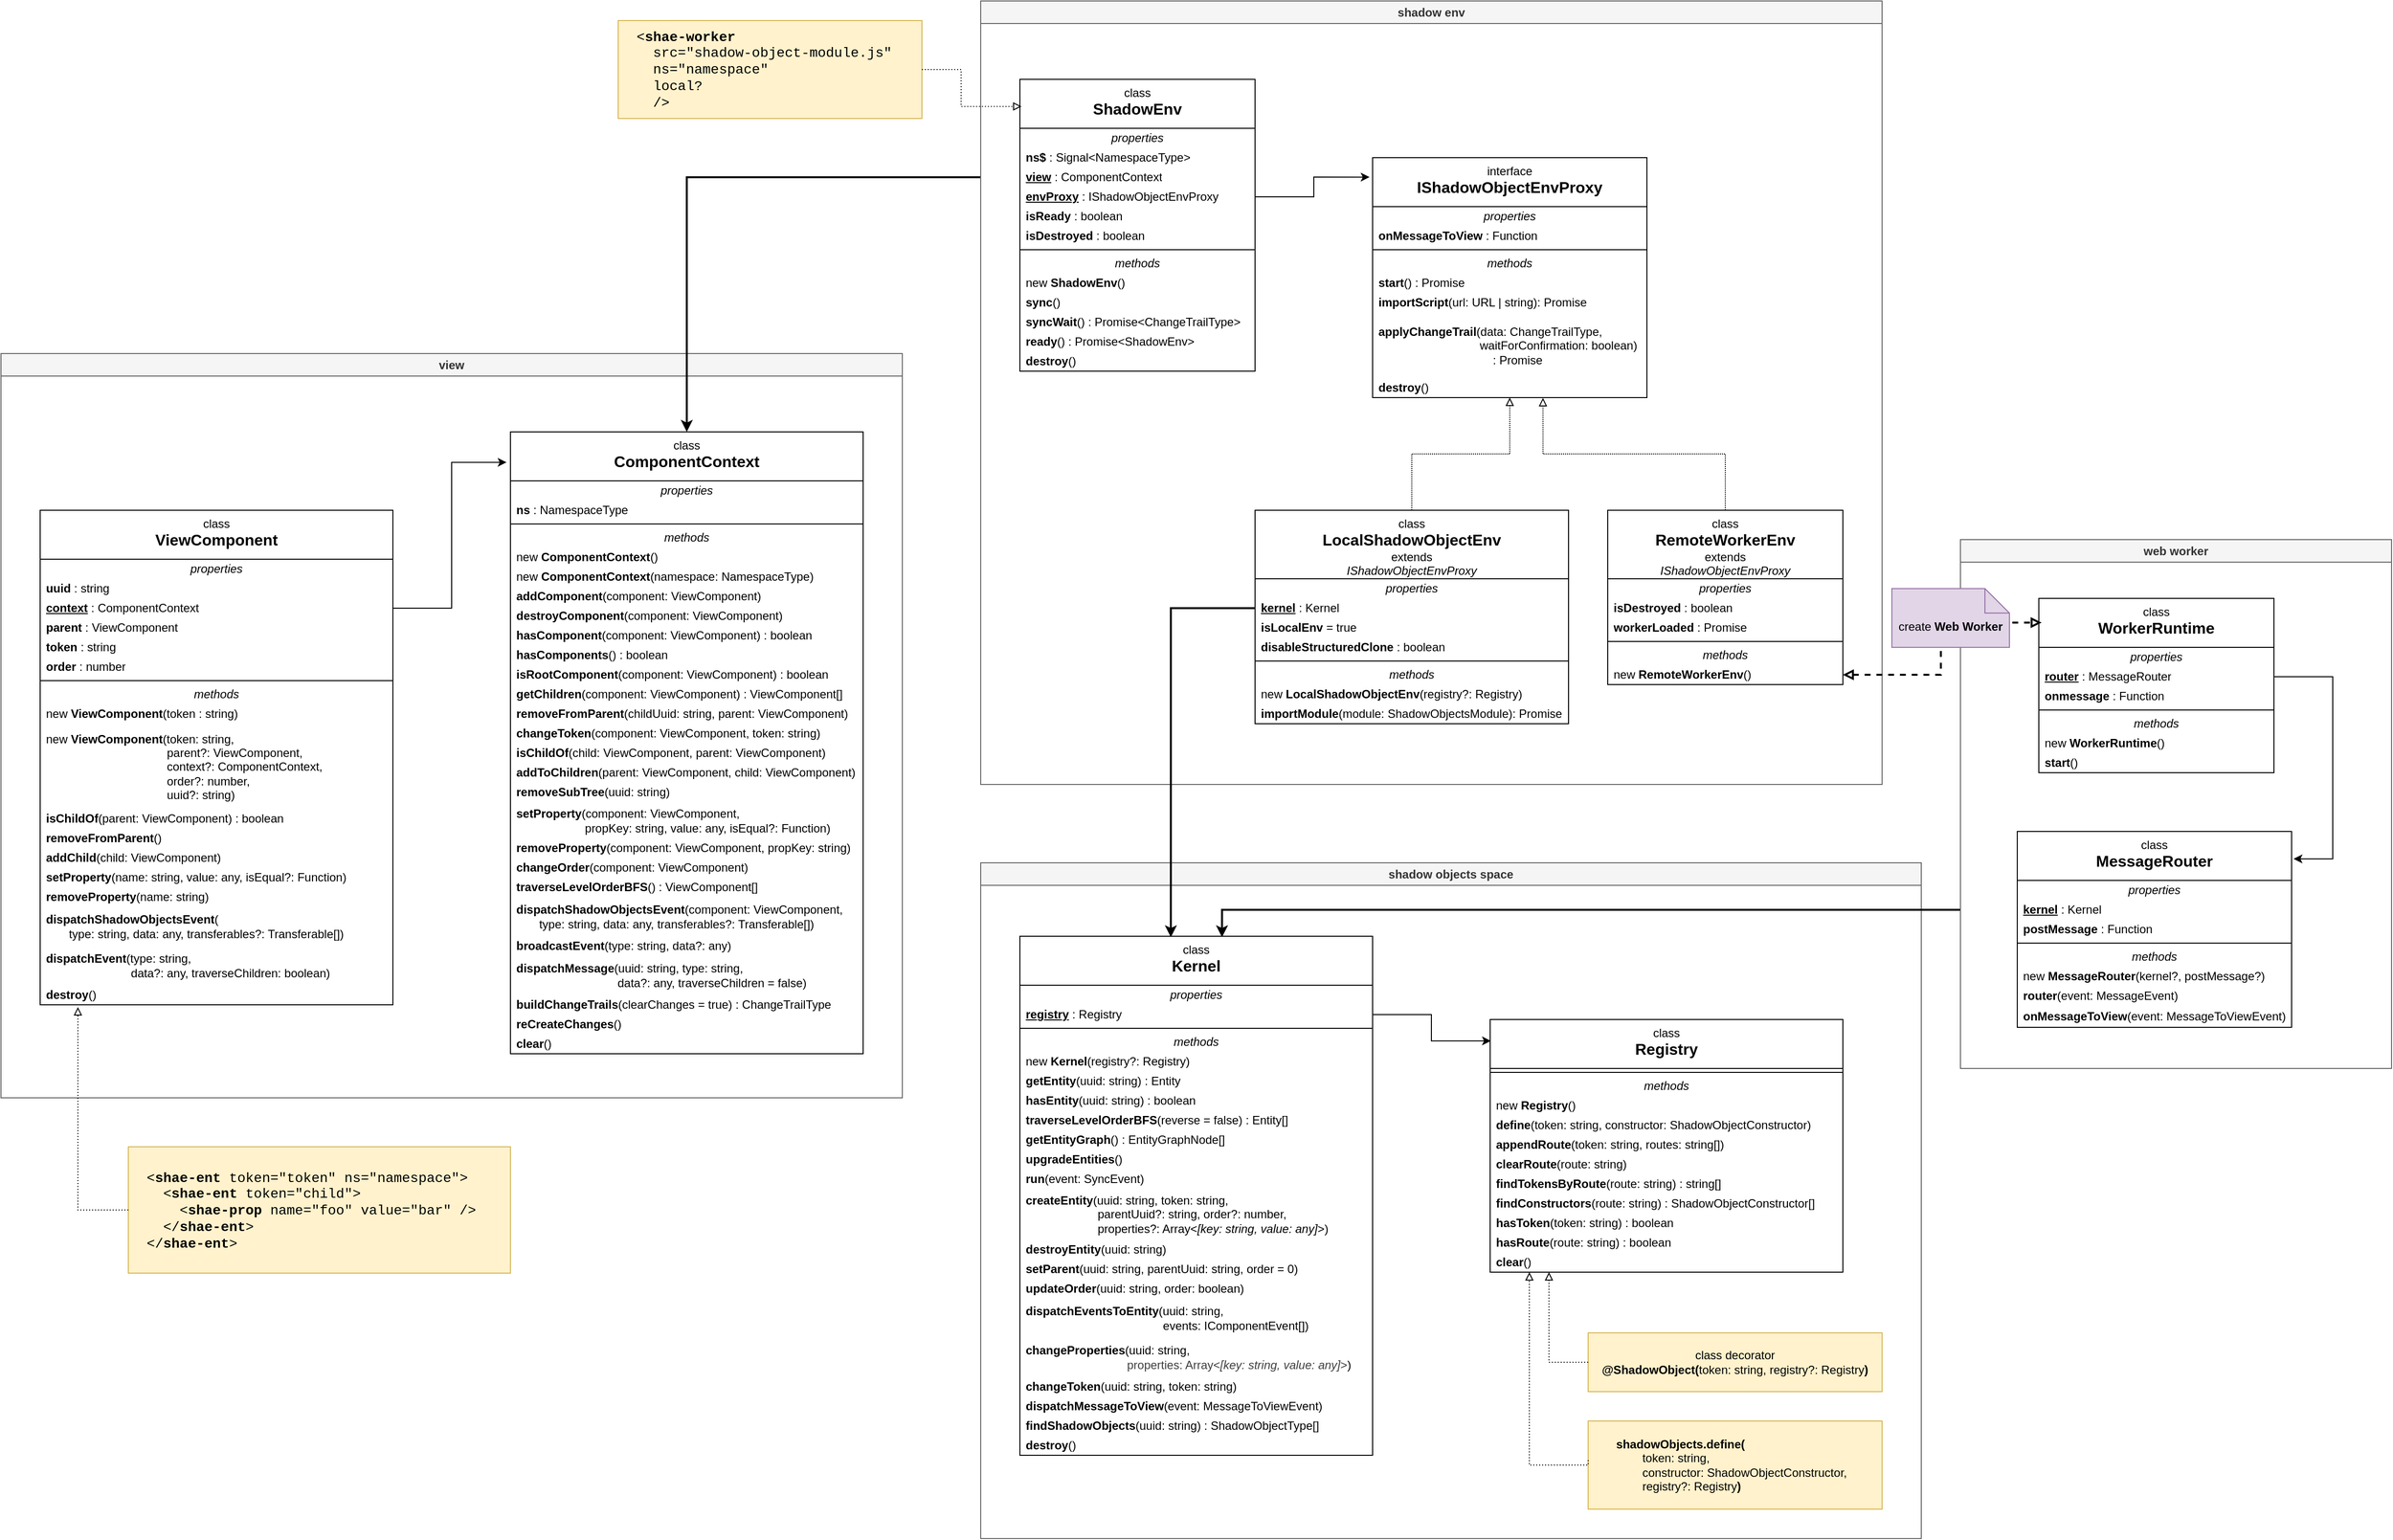 <mxfile>
    <diagram name="Seite-1" id="qJ4vABtUxzLaA0-g0SjJ">
        <mxGraphModel dx="1649" dy="1147" grid="1" gridSize="10" guides="1" tooltips="1" connect="1" arrows="1" fold="1" page="1" pageScale="1" pageWidth="1169" pageHeight="827" background="#FFFFFF" math="0" shadow="0">
            <root>
                <mxCell id="0"/>
                <mxCell id="1" parent="0"/>
                <mxCell id="189" value="shadow objects space" style="swimlane;whiteSpace=wrap;html=1;startSize=23;fillColor=#f5f5f5;fontColor=#333333;strokeColor=#666666;swimlaneFillColor=default;" parent="1" vertex="1">
                    <mxGeometry x="1040" y="920" width="960" height="690" as="geometry"/>
                </mxCell>
                <mxCell id="128" value="class&lt;br&gt;&lt;b&gt;&lt;font style=&quot;font-size: 16px;&quot;&gt;Kernel&lt;/font&gt;&lt;/b&gt;" style="swimlane;fontStyle=0;align=center;verticalAlign=top;childLayout=stackLayout;horizontal=1;startSize=50;horizontalStack=0;resizeParent=1;resizeParentMax=0;resizeLast=0;collapsible=0;marginBottom=0;html=1;whiteSpace=wrap;" parent="189" vertex="1">
                    <mxGeometry x="40" y="75" width="360" height="530" as="geometry"/>
                </mxCell>
                <mxCell id="129" value="properties" style="text;html=1;strokeColor=none;fillColor=none;align=center;verticalAlign=middle;spacingLeft=4;spacingRight=4;overflow=hidden;rotatable=0;points=[[0,0.5],[1,0.5]];portConstraint=eastwest;whiteSpace=wrap;fontStyle=2;" parent="128" vertex="1">
                    <mxGeometry y="50" width="360" height="20" as="geometry"/>
                </mxCell>
                <mxCell id="130" value="&lt;b&gt;&lt;u&gt;registry&lt;/u&gt;&lt;/b&gt; : Registry" style="text;html=1;strokeColor=none;fillColor=none;align=left;verticalAlign=middle;spacingLeft=4;spacingRight=4;overflow=hidden;rotatable=0;points=[[0,0.5],[1,0.5]];portConstraint=eastwest;whiteSpace=wrap;" parent="128" vertex="1">
                    <mxGeometry y="70" width="360" height="20" as="geometry"/>
                </mxCell>
                <mxCell id="131" value="" style="line;strokeWidth=1;fillColor=none;align=left;verticalAlign=middle;spacingTop=-1;spacingLeft=3;spacingRight=3;rotatable=0;labelPosition=right;points=[];portConstraint=eastwest;" parent="128" vertex="1">
                    <mxGeometry y="90" width="360" height="8" as="geometry"/>
                </mxCell>
                <mxCell id="132" value="methods" style="text;html=1;strokeColor=none;fillColor=none;align=center;verticalAlign=middle;spacingLeft=4;spacingRight=4;overflow=hidden;rotatable=0;points=[[0,0.5],[1,0.5]];portConstraint=eastwest;whiteSpace=wrap;fontStyle=2;" parent="128" vertex="1">
                    <mxGeometry y="98" width="360" height="20" as="geometry"/>
                </mxCell>
                <mxCell id="133" value="new &lt;b&gt;Kernel&lt;/b&gt;(registry?: Registry)" style="text;html=1;strokeColor=none;fillColor=none;align=left;verticalAlign=middle;spacingLeft=4;spacingRight=4;overflow=hidden;rotatable=0;points=[[0,0.5],[1,0.5]];portConstraint=eastwest;whiteSpace=wrap;" parent="128" vertex="1">
                    <mxGeometry y="118" width="360" height="20" as="geometry"/>
                </mxCell>
                <mxCell id="135" value="&lt;b&gt;getEntity&lt;/b&gt;(uuid: string) : Entity" style="text;html=1;strokeColor=none;fillColor=none;align=left;verticalAlign=middle;spacingLeft=4;spacingRight=4;overflow=hidden;rotatable=0;points=[[0,0.5],[1,0.5]];portConstraint=eastwest;whiteSpace=wrap;" parent="128" vertex="1">
                    <mxGeometry y="138" width="360" height="20" as="geometry"/>
                </mxCell>
                <mxCell id="136" value="&lt;b&gt;hasEntity&lt;/b&gt;(uuid: string) : boolean" style="text;html=1;strokeColor=none;fillColor=none;align=left;verticalAlign=middle;spacingLeft=4;spacingRight=4;overflow=hidden;rotatable=0;points=[[0,0.5],[1,0.5]];portConstraint=eastwest;whiteSpace=wrap;" parent="128" vertex="1">
                    <mxGeometry y="158" width="360" height="20" as="geometry"/>
                </mxCell>
                <mxCell id="137" value="&lt;b&gt;traverseLevelOrderBFS&lt;/b&gt;(reverse = false) : Entity[]" style="text;html=1;strokeColor=none;fillColor=none;align=left;verticalAlign=middle;spacingLeft=4;spacingRight=4;overflow=hidden;rotatable=0;points=[[0,0.5],[1,0.5]];portConstraint=eastwest;whiteSpace=wrap;" parent="128" vertex="1">
                    <mxGeometry y="178" width="360" height="20" as="geometry"/>
                </mxCell>
                <mxCell id="138" value="&lt;b&gt;getEntityGraph&lt;/b&gt;() : EntityGraphNode[]" style="text;html=1;strokeColor=none;fillColor=none;align=left;verticalAlign=middle;spacingLeft=4;spacingRight=4;overflow=hidden;rotatable=0;points=[[0,0.5],[1,0.5]];portConstraint=eastwest;whiteSpace=wrap;" parent="128" vertex="1">
                    <mxGeometry y="198" width="360" height="20" as="geometry"/>
                </mxCell>
                <mxCell id="139" value="&lt;b&gt;upgradeEntities&lt;/b&gt;()" style="text;html=1;strokeColor=none;fillColor=none;align=left;verticalAlign=middle;spacingLeft=4;spacingRight=4;overflow=hidden;rotatable=0;points=[[0,0.5],[1,0.5]];portConstraint=eastwest;whiteSpace=wrap;" parent="128" vertex="1">
                    <mxGeometry y="218" width="360" height="20" as="geometry"/>
                </mxCell>
                <mxCell id="140" value="&lt;b&gt;run&lt;/b&gt;(event: SyncEvent)" style="text;html=1;strokeColor=none;fillColor=none;align=left;verticalAlign=middle;spacingLeft=4;spacingRight=4;overflow=hidden;rotatable=0;points=[[0,0.5],[1,0.5]];portConstraint=eastwest;whiteSpace=wrap;" parent="128" vertex="1">
                    <mxGeometry y="238" width="360" height="20" as="geometry"/>
                </mxCell>
                <mxCell id="141" value="&lt;b&gt;createEntity&lt;/b&gt;(uuid: string, token: string,&lt;div&gt;&amp;nbsp; &amp;nbsp; &amp;nbsp; &amp;nbsp; &amp;nbsp; &amp;nbsp; &amp;nbsp; &amp;nbsp; &amp;nbsp; &amp;nbsp; &amp;nbsp; parentUuid?: string, order?: number,&lt;/div&gt;&lt;div&gt;&amp;nbsp; &amp;nbsp; &amp;nbsp; &amp;nbsp; &amp;nbsp; &amp;nbsp; &amp;nbsp; &amp;nbsp; &amp;nbsp; &amp;nbsp; &amp;nbsp; properties?: Array&amp;lt;&lt;i&gt;[key: string, value: any]&lt;/i&gt;&amp;gt;)&lt;/div&gt;" style="text;html=1;strokeColor=none;fillColor=none;align=left;verticalAlign=middle;spacingLeft=4;spacingRight=4;overflow=hidden;rotatable=0;points=[[0,0.5],[1,0.5]];portConstraint=eastwest;whiteSpace=wrap;" parent="128" vertex="1">
                    <mxGeometry y="258" width="360" height="52" as="geometry"/>
                </mxCell>
                <mxCell id="155" value="&lt;b&gt;destroyEntity&lt;/b&gt;(uuid: string)" style="text;html=1;strokeColor=none;fillColor=none;align=left;verticalAlign=middle;spacingLeft=4;spacingRight=4;overflow=hidden;rotatable=0;points=[[0,0.5],[1,0.5]];portConstraint=eastwest;whiteSpace=wrap;" parent="128" vertex="1">
                    <mxGeometry y="310" width="360" height="20" as="geometry"/>
                </mxCell>
                <mxCell id="158" value="&lt;b&gt;setParent&lt;/b&gt;(uuid: string, parentUuid: string, order = 0)" style="text;html=1;strokeColor=none;fillColor=none;align=left;verticalAlign=middle;spacingLeft=4;spacingRight=4;overflow=hidden;rotatable=0;points=[[0,0.5],[1,0.5]];portConstraint=eastwest;whiteSpace=wrap;" parent="128" vertex="1">
                    <mxGeometry y="330" width="360" height="20" as="geometry"/>
                </mxCell>
                <mxCell id="159" value="&lt;b&gt;updateOrder&lt;/b&gt;(uuid: string, order: boolean)" style="text;html=1;strokeColor=none;fillColor=none;align=left;verticalAlign=middle;spacingLeft=4;spacingRight=4;overflow=hidden;rotatable=0;points=[[0,0.5],[1,0.5]];portConstraint=eastwest;whiteSpace=wrap;" parent="128" vertex="1">
                    <mxGeometry y="350" width="360" height="20" as="geometry"/>
                </mxCell>
                <mxCell id="160" value="&lt;b&gt;dispatchEventsToEntity&lt;/b&gt;(uuid: string,&lt;div&gt;&amp;nbsp; &amp;nbsp; &amp;nbsp; &amp;nbsp; &amp;nbsp; &amp;nbsp; &amp;nbsp; &amp;nbsp; &amp;nbsp; &amp;nbsp; &amp;nbsp; &amp;nbsp; &amp;nbsp; &amp;nbsp; &amp;nbsp; &amp;nbsp; &amp;nbsp; &amp;nbsp; &amp;nbsp; &amp;nbsp; &amp;nbsp; events: IComponentEvent[])&lt;/div&gt;" style="text;html=1;strokeColor=none;fillColor=none;align=left;verticalAlign=middle;spacingLeft=4;spacingRight=4;overflow=hidden;rotatable=0;points=[[0,0.5],[1,0.5]];portConstraint=eastwest;whiteSpace=wrap;" parent="128" vertex="1">
                    <mxGeometry y="370" width="360" height="40" as="geometry"/>
                </mxCell>
                <mxCell id="161" value="&lt;b&gt;changeProperties&lt;/b&gt;(uuid: string,&lt;div&gt;&lt;font color=&quot;#000000&quot;&gt;&amp;nbsp; &amp;nbsp; &amp;nbsp; &amp;nbsp; &amp;nbsp; &amp;nbsp; &amp;nbsp; &amp;nbsp; &amp;nbsp; &amp;nbsp; &amp;nbsp; &amp;nbsp; &amp;nbsp; &amp;nbsp; &amp;nbsp; &amp;nbsp;&lt;/font&gt;&lt;span style=&quot;color: rgb(63, 63, 63);&quot;&gt;properties: Array&amp;lt;&lt;/span&gt;&lt;i style=&quot;color: rgb(63, 63, 63);&quot;&gt;[key: string, value: any]&lt;/i&gt;&lt;span style=&quot;color: rgb(63, 63, 63);&quot;&gt;&amp;gt;&lt;/span&gt;)&lt;/div&gt;" style="text;html=1;strokeColor=none;fillColor=none;align=left;verticalAlign=middle;spacingLeft=4;spacingRight=4;overflow=hidden;rotatable=0;points=[[0,0.5],[1,0.5]];portConstraint=eastwest;whiteSpace=wrap;" parent="128" vertex="1">
                    <mxGeometry y="410" width="360" height="40" as="geometry"/>
                </mxCell>
                <mxCell id="162" value="&lt;b&gt;changeToken&lt;/b&gt;(uuid: string, token: string)" style="text;html=1;strokeColor=none;fillColor=none;align=left;verticalAlign=middle;spacingLeft=4;spacingRight=4;overflow=hidden;rotatable=0;points=[[0,0.5],[1,0.5]];portConstraint=eastwest;whiteSpace=wrap;" parent="128" vertex="1">
                    <mxGeometry y="450" width="360" height="20" as="geometry"/>
                </mxCell>
                <mxCell id="163" value="&lt;b&gt;dispatchMessageToView&lt;/b&gt;(event: MessageToViewEvent)" style="text;html=1;strokeColor=none;fillColor=none;align=left;verticalAlign=middle;spacingLeft=4;spacingRight=4;overflow=hidden;rotatable=0;points=[[0,0.5],[1,0.5]];portConstraint=eastwest;whiteSpace=wrap;" parent="128" vertex="1">
                    <mxGeometry y="470" width="360" height="20" as="geometry"/>
                </mxCell>
                <mxCell id="164" value="&lt;b&gt;findShadowObjects&lt;/b&gt;(uuid: string) : ShadowObjectType[]" style="text;html=1;strokeColor=none;fillColor=none;align=left;verticalAlign=middle;spacingLeft=4;spacingRight=4;overflow=hidden;rotatable=0;points=[[0,0.5],[1,0.5]];portConstraint=eastwest;whiteSpace=wrap;" parent="128" vertex="1">
                    <mxGeometry y="490" width="360" height="20" as="geometry"/>
                </mxCell>
                <mxCell id="157" value="&lt;b&gt;destroy&lt;/b&gt;()" style="text;html=1;strokeColor=none;fillColor=none;align=left;verticalAlign=middle;spacingLeft=4;spacingRight=4;overflow=hidden;rotatable=0;points=[[0,0.5],[1,0.5]];portConstraint=eastwest;whiteSpace=wrap;" parent="128" vertex="1">
                    <mxGeometry y="510" width="360" height="20" as="geometry"/>
                </mxCell>
                <mxCell id="166" value="class&lt;br&gt;&lt;b&gt;&lt;font style=&quot;font-size: 16px;&quot;&gt;Registry&lt;/font&gt;&lt;/b&gt;" style="swimlane;fontStyle=0;align=center;verticalAlign=top;childLayout=stackLayout;horizontal=1;startSize=50;horizontalStack=0;resizeParent=1;resizeParentMax=0;resizeLast=0;collapsible=0;marginBottom=0;html=1;whiteSpace=wrap;" parent="189" vertex="1">
                    <mxGeometry x="520" y="160" width="360" height="258" as="geometry"/>
                </mxCell>
                <mxCell id="169" value="" style="line;strokeWidth=1;fillColor=none;align=left;verticalAlign=middle;spacingTop=-1;spacingLeft=3;spacingRight=3;rotatable=0;labelPosition=right;points=[];portConstraint=eastwest;" parent="166" vertex="1">
                    <mxGeometry y="50" width="360" height="8" as="geometry"/>
                </mxCell>
                <mxCell id="170" value="methods" style="text;html=1;strokeColor=none;fillColor=none;align=center;verticalAlign=middle;spacingLeft=4;spacingRight=4;overflow=hidden;rotatable=0;points=[[0,0.5],[1,0.5]];portConstraint=eastwest;whiteSpace=wrap;fontStyle=2;" parent="166" vertex="1">
                    <mxGeometry y="58" width="360" height="20" as="geometry"/>
                </mxCell>
                <mxCell id="171" value="new &lt;b&gt;Registry&lt;/b&gt;()" style="text;html=1;strokeColor=none;fillColor=none;align=left;verticalAlign=middle;spacingLeft=4;spacingRight=4;overflow=hidden;rotatable=0;points=[[0,0.5],[1,0.5]];portConstraint=eastwest;whiteSpace=wrap;" parent="166" vertex="1">
                    <mxGeometry y="78" width="360" height="20" as="geometry"/>
                </mxCell>
                <mxCell id="172" value="&lt;b&gt;define&lt;/b&gt;(token: string, constructor: ShadowObjectConstructor)" style="text;html=1;strokeColor=none;fillColor=none;align=left;verticalAlign=middle;spacingLeft=4;spacingRight=4;overflow=hidden;rotatable=0;points=[[0,0.5],[1,0.5]];portConstraint=eastwest;whiteSpace=wrap;" parent="166" vertex="1">
                    <mxGeometry y="98" width="360" height="20" as="geometry"/>
                </mxCell>
                <mxCell id="173" value="&lt;b&gt;appendRoute&lt;/b&gt;(token: string, routes: string[])" style="text;html=1;strokeColor=none;fillColor=none;align=left;verticalAlign=middle;spacingLeft=4;spacingRight=4;overflow=hidden;rotatable=0;points=[[0,0.5],[1,0.5]];portConstraint=eastwest;whiteSpace=wrap;" parent="166" vertex="1">
                    <mxGeometry y="118" width="360" height="20" as="geometry"/>
                </mxCell>
                <mxCell id="174" value="&lt;b&gt;clearRoute&lt;/b&gt;(route: string)" style="text;html=1;strokeColor=none;fillColor=none;align=left;verticalAlign=middle;spacingLeft=4;spacingRight=4;overflow=hidden;rotatable=0;points=[[0,0.5],[1,0.5]];portConstraint=eastwest;whiteSpace=wrap;" parent="166" vertex="1">
                    <mxGeometry y="138" width="360" height="20" as="geometry"/>
                </mxCell>
                <mxCell id="175" value="&lt;b&gt;findTokensByRoute&lt;/b&gt;(route: string) : string[]" style="text;html=1;strokeColor=none;fillColor=none;align=left;verticalAlign=middle;spacingLeft=4;spacingRight=4;overflow=hidden;rotatable=0;points=[[0,0.5],[1,0.5]];portConstraint=eastwest;whiteSpace=wrap;" parent="166" vertex="1">
                    <mxGeometry y="158" width="360" height="20" as="geometry"/>
                </mxCell>
                <mxCell id="176" value="&lt;b&gt;findConstructors&lt;/b&gt;(route: string) : ShadowObjectConstructor[]" style="text;html=1;strokeColor=none;fillColor=none;align=left;verticalAlign=middle;spacingLeft=4;spacingRight=4;overflow=hidden;rotatable=0;points=[[0,0.5],[1,0.5]];portConstraint=eastwest;whiteSpace=wrap;" parent="166" vertex="1">
                    <mxGeometry y="178" width="360" height="20" as="geometry"/>
                </mxCell>
                <mxCell id="177" value="&lt;b&gt;hasToken&lt;/b&gt;(token: string) : boolean" style="text;html=1;strokeColor=none;fillColor=none;align=left;verticalAlign=middle;spacingLeft=4;spacingRight=4;overflow=hidden;rotatable=0;points=[[0,0.5],[1,0.5]];portConstraint=eastwest;whiteSpace=wrap;" parent="166" vertex="1">
                    <mxGeometry y="198" width="360" height="20" as="geometry"/>
                </mxCell>
                <mxCell id="179" value="&lt;b&gt;hasRoute&lt;/b&gt;(route: string) : boolean" style="text;html=1;strokeColor=none;fillColor=none;align=left;verticalAlign=middle;spacingLeft=4;spacingRight=4;overflow=hidden;rotatable=0;points=[[0,0.5],[1,0.5]];portConstraint=eastwest;whiteSpace=wrap;" parent="166" vertex="1">
                    <mxGeometry y="218" width="360" height="20" as="geometry"/>
                </mxCell>
                <mxCell id="187" value="&lt;b&gt;clear&lt;/b&gt;()" style="text;html=1;strokeColor=none;fillColor=none;align=left;verticalAlign=middle;spacingLeft=4;spacingRight=4;overflow=hidden;rotatable=0;points=[[0,0.5],[1,0.5]];portConstraint=eastwest;whiteSpace=wrap;" parent="166" vertex="1">
                    <mxGeometry y="238" width="360" height="20" as="geometry"/>
                </mxCell>
                <mxCell id="188" style="edgeStyle=orthogonalEdgeStyle;html=1;entryX=0.002;entryY=0.085;entryDx=0;entryDy=0;rounded=0;strokeColor=default;entryPerimeter=0;exitX=1;exitY=0.5;exitDx=0;exitDy=0;" parent="189" source="130" target="166" edge="1">
                    <mxGeometry relative="1" as="geometry">
                        <mxPoint x="430" y="160" as="sourcePoint"/>
                        <mxPoint x="447" y="-650" as="targetPoint"/>
                    </mxGeometry>
                </mxCell>
                <mxCell id="215" value="class decorator&lt;br&gt;&lt;b&gt;@ShadowObject(&lt;/b&gt;token: string, registry?: Registry&lt;b&gt;)&lt;/b&gt;" style="html=1;align=center;verticalAlign=middle;dashed=0;whiteSpace=wrap;fillColor=#fff2cc;strokeColor=#d6b656;" parent="189" vertex="1">
                    <mxGeometry x="620" y="480" width="300" height="60" as="geometry"/>
                </mxCell>
                <mxCell id="216" style="edgeStyle=orthogonalEdgeStyle;html=1;dashed=1;dashPattern=1 2;endArrow=block;endFill=0;exitX=0;exitY=0.5;exitDx=0;exitDy=0;rounded=0;curved=0;" parent="189" source="215" target="187" edge="1">
                    <mxGeometry relative="1" as="geometry">
                        <Array as="points">
                            <mxPoint x="580" y="510"/>
                        </Array>
                    </mxGeometry>
                </mxCell>
                <mxCell id="217" value="&lt;b&gt;&lt;span style=&quot;white-space: pre;&quot;&gt;&#x9;&lt;/span&gt;shadowObjects.define(&lt;/b&gt;&lt;div&gt;&lt;span style=&quot;white-space: pre;&quot;&gt;&#x9;&lt;span style=&quot;white-space: pre;&quot;&gt;&#x9;&lt;/span&gt;&lt;/span&gt;token: string,&lt;/div&gt;&lt;div&gt;&lt;span style=&quot;background-color: transparent;&quot;&gt;&lt;span style=&quot;white-space: pre;&quot;&gt;&#x9;&lt;span style=&quot;white-space: pre;&quot;&gt;&#x9;&lt;/span&gt;&lt;/span&gt;constructor: ShadowObjectConstructor,&lt;/span&gt;&lt;/div&gt;&lt;div&gt;&lt;span style=&quot;background-color: transparent;&quot;&gt;&lt;span style=&quot;white-space: pre;&quot;&gt;&#x9;&lt;span style=&quot;white-space: pre;&quot;&gt;&#x9;&lt;/span&gt;&lt;/span&gt;registry?: Registry&lt;/span&gt;&lt;b style=&quot;background-color: transparent;&quot;&gt;)&lt;/b&gt;&lt;/div&gt;" style="html=1;align=left;verticalAlign=middle;dashed=0;whiteSpace=wrap;perimeterSpacing=0;fillColor=#fff2cc;strokeColor=#d6b656;" parent="189" vertex="1">
                    <mxGeometry x="620" y="570" width="300" height="90" as="geometry"/>
                </mxCell>
                <mxCell id="218" style="edgeStyle=orthogonalEdgeStyle;html=1;dashed=1;dashPattern=1 2;endArrow=block;endFill=0;exitX=0;exitY=0.444;exitDx=0;exitDy=0;rounded=0;curved=0;exitPerimeter=0;" parent="189" source="217" target="187" edge="1">
                    <mxGeometry relative="1" as="geometry">
                        <mxPoint x="580" y="580" as="sourcePoint"/>
                        <mxPoint x="540" y="490" as="targetPoint"/>
                        <Array as="points">
                            <mxPoint x="620" y="615"/>
                            <mxPoint x="560" y="615"/>
                        </Array>
                    </mxGeometry>
                </mxCell>
                <mxCell id="87" value="view" style="swimlane;whiteSpace=wrap;html=1;fillColor=#f5f5f5;fontColor=#333333;strokeColor=#666666;flipH=0;swimlaneFillColor=default;" parent="1" vertex="1">
                    <mxGeometry x="40" y="400" width="920" height="760" as="geometry">
                        <mxRectangle x="40" y="320" width="60" height="30" as="alternateBounds"/>
                    </mxGeometry>
                </mxCell>
                <mxCell id="55" value="class&lt;br&gt;&lt;b&gt;&lt;font style=&quot;font-size: 16px;&quot;&gt;ViewComponent&lt;/font&gt;&lt;/b&gt;" style="swimlane;fontStyle=0;align=center;verticalAlign=top;childLayout=stackLayout;horizontal=1;startSize=50;horizontalStack=0;resizeParent=1;resizeParentMax=0;resizeLast=0;collapsible=0;marginBottom=0;html=1;whiteSpace=wrap;" parent="87" vertex="1">
                    <mxGeometry x="40" y="160" width="360" height="505" as="geometry"/>
                </mxCell>
                <mxCell id="56" value="properties" style="text;html=1;strokeColor=none;fillColor=none;align=center;verticalAlign=middle;spacingLeft=4;spacingRight=4;overflow=hidden;rotatable=0;points=[[0,0.5],[1,0.5]];portConstraint=eastwest;whiteSpace=wrap;fontStyle=2;" parent="55" vertex="1">
                    <mxGeometry y="50" width="360" height="20" as="geometry"/>
                </mxCell>
                <mxCell id="57" value="&lt;b&gt;uuid&lt;/b&gt; : string" style="text;html=1;strokeColor=none;fillColor=none;align=left;verticalAlign=middle;spacingLeft=4;spacingRight=4;overflow=hidden;rotatable=0;points=[[0,0.5],[1,0.5]];portConstraint=eastwest;whiteSpace=wrap;" parent="55" vertex="1">
                    <mxGeometry y="70" width="360" height="20" as="geometry"/>
                </mxCell>
                <mxCell id="83" value="&lt;b&gt;&lt;u&gt;context&lt;/u&gt;&lt;/b&gt; : ComponentContext" style="text;html=1;strokeColor=none;fillColor=none;align=left;verticalAlign=middle;spacingLeft=4;spacingRight=4;overflow=hidden;rotatable=0;points=[[0,0.5],[1,0.5]];portConstraint=eastwest;whiteSpace=wrap;" parent="55" vertex="1">
                    <mxGeometry y="90" width="360" height="20" as="geometry"/>
                </mxCell>
                <mxCell id="86" value="&lt;b&gt;parent&lt;/b&gt; : ViewComponent" style="text;html=1;strokeColor=none;fillColor=none;align=left;verticalAlign=middle;spacingLeft=4;spacingRight=4;overflow=hidden;rotatable=0;points=[[0,0.5],[1,0.5]];portConstraint=eastwest;whiteSpace=wrap;" parent="55" vertex="1">
                    <mxGeometry y="110" width="360" height="20" as="geometry"/>
                </mxCell>
                <mxCell id="82" value="&lt;b&gt;token&lt;/b&gt; : string" style="text;html=1;strokeColor=none;fillColor=none;align=left;verticalAlign=middle;spacingLeft=4;spacingRight=4;overflow=hidden;rotatable=0;points=[[0,0.5],[1,0.5]];portConstraint=eastwest;whiteSpace=wrap;" parent="55" vertex="1">
                    <mxGeometry y="130" width="360" height="20" as="geometry"/>
                </mxCell>
                <mxCell id="85" value="&lt;b&gt;order&lt;/b&gt; : number" style="text;html=1;strokeColor=none;fillColor=none;align=left;verticalAlign=middle;spacingLeft=4;spacingRight=4;overflow=hidden;rotatable=0;points=[[0,0.5],[1,0.5]];portConstraint=eastwest;whiteSpace=wrap;" parent="55" vertex="1">
                    <mxGeometry y="150" width="360" height="20" as="geometry"/>
                </mxCell>
                <mxCell id="58" value="" style="line;strokeWidth=1;fillColor=none;align=left;verticalAlign=middle;spacingTop=-1;spacingLeft=3;spacingRight=3;rotatable=0;labelPosition=right;points=[];portConstraint=eastwest;" parent="55" vertex="1">
                    <mxGeometry y="170" width="360" height="8" as="geometry"/>
                </mxCell>
                <mxCell id="59" value="methods" style="text;html=1;strokeColor=none;fillColor=none;align=center;verticalAlign=middle;spacingLeft=4;spacingRight=4;overflow=hidden;rotatable=0;points=[[0,0.5],[1,0.5]];portConstraint=eastwest;whiteSpace=wrap;fontStyle=2;" parent="55" vertex="1">
                    <mxGeometry y="178" width="360" height="20" as="geometry"/>
                </mxCell>
                <mxCell id="60" value="new &lt;b&gt;ViewComponent&lt;/b&gt;(token : string)" style="text;html=1;strokeColor=none;fillColor=none;align=left;verticalAlign=middle;spacingLeft=4;spacingRight=4;overflow=hidden;rotatable=0;points=[[0,0.5],[1,0.5]];portConstraint=eastwest;whiteSpace=wrap;" parent="55" vertex="1">
                    <mxGeometry y="198" width="360" height="20" as="geometry"/>
                </mxCell>
                <mxCell id="61" value="new &lt;b&gt;ViewComponent&lt;/b&gt;(token: string,&lt;div&gt;&amp;nbsp; &amp;nbsp; &amp;nbsp; &amp;nbsp; &amp;nbsp; &amp;nbsp; &amp;nbsp; &amp;nbsp; &amp;nbsp; &amp;nbsp; &amp;nbsp; &amp;nbsp; &amp;nbsp; &amp;nbsp; &amp;nbsp; &amp;nbsp; &amp;nbsp; &amp;nbsp; &amp;nbsp;parent?: ViewComponent,&lt;/div&gt;&lt;div&gt;&amp;nbsp; &amp;nbsp; &amp;nbsp; &amp;nbsp; &amp;nbsp; &amp;nbsp; &amp;nbsp; &amp;nbsp; &amp;nbsp; &amp;nbsp; &amp;nbsp; &amp;nbsp; &amp;nbsp; &amp;nbsp; &amp;nbsp; &amp;nbsp; &amp;nbsp; &amp;nbsp; &amp;nbsp;context?: ComponentContext,&lt;/div&gt;&lt;div&gt;&amp;nbsp; &amp;nbsp; &amp;nbsp; &amp;nbsp; &amp;nbsp; &amp;nbsp; &amp;nbsp; &amp;nbsp; &amp;nbsp; &amp;nbsp; &amp;nbsp; &amp;nbsp; &amp;nbsp; &amp;nbsp; &amp;nbsp; &amp;nbsp; &amp;nbsp; &amp;nbsp; &amp;nbsp;order?: number,&lt;/div&gt;&lt;div&gt;&amp;nbsp; &amp;nbsp; &amp;nbsp; &amp;nbsp; &amp;nbsp; &amp;nbsp; &amp;nbsp; &amp;nbsp; &amp;nbsp; &amp;nbsp; &amp;nbsp; &amp;nbsp; &amp;nbsp; &amp;nbsp; &amp;nbsp; &amp;nbsp; &amp;nbsp; &amp;nbsp; &amp;nbsp;uuid?: string)&lt;/div&gt;" style="text;html=1;strokeColor=none;fillColor=none;align=left;verticalAlign=middle;spacingLeft=4;spacingRight=4;overflow=hidden;rotatable=0;points=[[0,0.5],[1,0.5]];portConstraint=eastwest;whiteSpace=wrap;" parent="55" vertex="1">
                    <mxGeometry y="218" width="360" height="87" as="geometry"/>
                </mxCell>
                <mxCell id="62" value="&lt;b&gt;isChildOf&lt;/b&gt;(parent: ViewComponent) : boolean" style="text;html=1;strokeColor=none;fillColor=none;align=left;verticalAlign=middle;spacingLeft=4;spacingRight=4;overflow=hidden;rotatable=0;points=[[0,0.5],[1,0.5]];portConstraint=eastwest;whiteSpace=wrap;" parent="55" vertex="1">
                    <mxGeometry y="305" width="360" height="20" as="geometry"/>
                </mxCell>
                <mxCell id="63" value="&lt;b&gt;removeFromParent&lt;/b&gt;()" style="text;html=1;strokeColor=none;fillColor=none;align=left;verticalAlign=middle;spacingLeft=4;spacingRight=4;overflow=hidden;rotatable=0;points=[[0,0.5],[1,0.5]];portConstraint=eastwest;whiteSpace=wrap;" parent="55" vertex="1">
                    <mxGeometry y="325" width="360" height="20" as="geometry"/>
                </mxCell>
                <mxCell id="64" value="&lt;b&gt;addChild&lt;/b&gt;(child: ViewComponent)" style="text;html=1;strokeColor=none;fillColor=none;align=left;verticalAlign=middle;spacingLeft=4;spacingRight=4;overflow=hidden;rotatable=0;points=[[0,0.5],[1,0.5]];portConstraint=eastwest;whiteSpace=wrap;" parent="55" vertex="1">
                    <mxGeometry y="345" width="360" height="20" as="geometry"/>
                </mxCell>
                <mxCell id="65" value="&lt;b&gt;setProperty&lt;/b&gt;(name: string, value: any, isEqual?: Function)" style="text;html=1;strokeColor=none;fillColor=none;align=left;verticalAlign=middle;spacingLeft=4;spacingRight=4;overflow=hidden;rotatable=0;points=[[0,0.5],[1,0.5]];portConstraint=eastwest;whiteSpace=wrap;" parent="55" vertex="1">
                    <mxGeometry y="365" width="360" height="20" as="geometry"/>
                </mxCell>
                <mxCell id="66" value="&lt;b&gt;removeProperty&lt;/b&gt;(name: string)" style="text;html=1;strokeColor=none;fillColor=none;align=left;verticalAlign=middle;spacingLeft=4;spacingRight=4;overflow=hidden;rotatable=0;points=[[0,0.5],[1,0.5]];portConstraint=eastwest;whiteSpace=wrap;" parent="55" vertex="1">
                    <mxGeometry y="385" width="360" height="20" as="geometry"/>
                </mxCell>
                <mxCell id="77" value="&lt;b&gt;dispatchShadowObjectsEvent&lt;/b&gt;(&lt;div&gt;&amp;nbsp; &amp;nbsp; &amp;nbsp; &amp;nbsp;type: string, data: any, transferables?: Transferable[])&amp;nbsp;&lt;/div&gt;" style="text;html=1;strokeColor=none;fillColor=none;align=left;verticalAlign=middle;spacingLeft=4;spacingRight=4;overflow=hidden;rotatable=0;points=[[0,0.5],[1,0.5]];portConstraint=eastwest;whiteSpace=wrap;" parent="55" vertex="1">
                    <mxGeometry y="405" width="360" height="40" as="geometry"/>
                </mxCell>
                <mxCell id="79" value="&lt;b&gt;dispatchEvent&lt;/b&gt;(type: string,&lt;div&gt;&amp;nbsp; &amp;nbsp; &amp;nbsp; &amp;nbsp; &amp;nbsp; &amp;nbsp; &amp;nbsp; &amp;nbsp; &amp;nbsp; &amp;nbsp; &amp;nbsp; &amp;nbsp; &amp;nbsp; data?: any, traverseChildren: boolean)&lt;/div&gt;" style="text;html=1;strokeColor=none;fillColor=none;align=left;verticalAlign=middle;spacingLeft=4;spacingRight=4;overflow=hidden;rotatable=0;points=[[0,0.5],[1,0.5]];portConstraint=eastwest;whiteSpace=wrap;" parent="55" vertex="1">
                    <mxGeometry y="445" width="360" height="40" as="geometry"/>
                </mxCell>
                <mxCell id="81" value="&lt;b&gt;destroy&lt;/b&gt;()" style="text;html=1;strokeColor=none;fillColor=none;align=left;verticalAlign=middle;spacingLeft=4;spacingRight=4;overflow=hidden;rotatable=0;points=[[0,0.5],[1,0.5]];portConstraint=eastwest;whiteSpace=wrap;" parent="55" vertex="1">
                    <mxGeometry y="485" width="360" height="20" as="geometry"/>
                </mxCell>
                <mxCell id="18" value="class&lt;br&gt;&lt;b&gt;&lt;font style=&quot;font-size: 16px;&quot;&gt;ComponentContext&lt;/font&gt;&lt;/b&gt;" style="swimlane;fontStyle=0;align=center;verticalAlign=top;childLayout=stackLayout;horizontal=1;startSize=50;horizontalStack=0;resizeParent=1;resizeParentMax=0;resizeLast=0;collapsible=0;marginBottom=0;html=1;whiteSpace=wrap;" parent="87" vertex="1">
                    <mxGeometry x="520" y="80" width="360" height="635" as="geometry"/>
                </mxCell>
                <mxCell id="19" value="properties" style="text;html=1;strokeColor=none;fillColor=none;align=center;verticalAlign=middle;spacingLeft=4;spacingRight=4;overflow=hidden;rotatable=0;points=[[0,0.5],[1,0.5]];portConstraint=eastwest;whiteSpace=wrap;fontStyle=2;" parent="18" vertex="1">
                    <mxGeometry y="50" width="360" height="20" as="geometry"/>
                </mxCell>
                <mxCell id="20" value="&lt;b&gt;ns&lt;/b&gt; : NamespaceType" style="text;html=1;strokeColor=none;fillColor=none;align=left;verticalAlign=middle;spacingLeft=4;spacingRight=4;overflow=hidden;rotatable=0;points=[[0,0.5],[1,0.5]];portConstraint=eastwest;whiteSpace=wrap;" parent="18" vertex="1">
                    <mxGeometry y="70" width="360" height="20" as="geometry"/>
                </mxCell>
                <mxCell id="24" value="" style="line;strokeWidth=1;fillColor=none;align=left;verticalAlign=middle;spacingTop=-1;spacingLeft=3;spacingRight=3;rotatable=0;labelPosition=right;points=[];portConstraint=eastwest;" parent="18" vertex="1">
                    <mxGeometry y="90" width="360" height="8" as="geometry"/>
                </mxCell>
                <mxCell id="25" value="methods" style="text;html=1;strokeColor=none;fillColor=none;align=center;verticalAlign=middle;spacingLeft=4;spacingRight=4;overflow=hidden;rotatable=0;points=[[0,0.5],[1,0.5]];portConstraint=eastwest;whiteSpace=wrap;fontStyle=2;" parent="18" vertex="1">
                    <mxGeometry y="98" width="360" height="20" as="geometry"/>
                </mxCell>
                <mxCell id="26" value="new &lt;b&gt;ComponentContext&lt;/b&gt;()" style="text;html=1;strokeColor=none;fillColor=none;align=left;verticalAlign=middle;spacingLeft=4;spacingRight=4;overflow=hidden;rotatable=0;points=[[0,0.5],[1,0.5]];portConstraint=eastwest;whiteSpace=wrap;" parent="18" vertex="1">
                    <mxGeometry y="118" width="360" height="20" as="geometry"/>
                </mxCell>
                <mxCell id="33" value="new &lt;b&gt;ComponentContext&lt;/b&gt;(namespace: NamespaceType)" style="text;html=1;strokeColor=none;fillColor=none;align=left;verticalAlign=middle;spacingLeft=4;spacingRight=4;overflow=hidden;rotatable=0;points=[[0,0.5],[1,0.5]];portConstraint=eastwest;whiteSpace=wrap;" parent="18" vertex="1">
                    <mxGeometry y="138" width="360" height="20" as="geometry"/>
                </mxCell>
                <mxCell id="27" value="&lt;b&gt;addComponent&lt;/b&gt;(component: ViewComponent)" style="text;html=1;strokeColor=none;fillColor=none;align=left;verticalAlign=middle;spacingLeft=4;spacingRight=4;overflow=hidden;rotatable=0;points=[[0,0.5],[1,0.5]];portConstraint=eastwest;whiteSpace=wrap;" parent="18" vertex="1">
                    <mxGeometry y="158" width="360" height="20" as="geometry"/>
                </mxCell>
                <mxCell id="34" value="&lt;b&gt;destroyComponent&lt;/b&gt;(component: ViewComponent)" style="text;html=1;strokeColor=none;fillColor=none;align=left;verticalAlign=middle;spacingLeft=4;spacingRight=4;overflow=hidden;rotatable=0;points=[[0,0.5],[1,0.5]];portConstraint=eastwest;whiteSpace=wrap;" parent="18" vertex="1">
                    <mxGeometry y="178" width="360" height="20" as="geometry"/>
                </mxCell>
                <mxCell id="35" value="&lt;b&gt;hasComponent&lt;/b&gt;(component: ViewComponent) : boolean" style="text;html=1;strokeColor=none;fillColor=none;align=left;verticalAlign=middle;spacingLeft=4;spacingRight=4;overflow=hidden;rotatable=0;points=[[0,0.5],[1,0.5]];portConstraint=eastwest;whiteSpace=wrap;" parent="18" vertex="1">
                    <mxGeometry y="198" width="360" height="20" as="geometry"/>
                </mxCell>
                <mxCell id="36" value="&lt;b&gt;hasComponents&lt;/b&gt;() : boolean" style="text;html=1;strokeColor=none;fillColor=none;align=left;verticalAlign=middle;spacingLeft=4;spacingRight=4;overflow=hidden;rotatable=0;points=[[0,0.5],[1,0.5]];portConstraint=eastwest;whiteSpace=wrap;" parent="18" vertex="1">
                    <mxGeometry y="218" width="360" height="20" as="geometry"/>
                </mxCell>
                <mxCell id="37" value="&lt;b&gt;isRootComponent&lt;/b&gt;(component: ViewComponent) : boolean" style="text;html=1;strokeColor=none;fillColor=none;align=left;verticalAlign=middle;spacingLeft=4;spacingRight=4;overflow=hidden;rotatable=0;points=[[0,0.5],[1,0.5]];portConstraint=eastwest;whiteSpace=wrap;" parent="18" vertex="1">
                    <mxGeometry y="238" width="360" height="20" as="geometry"/>
                </mxCell>
                <mxCell id="38" value="&lt;b&gt;getChildren&lt;/b&gt;(component: ViewComponent) : ViewComponent[]" style="text;html=1;strokeColor=none;fillColor=none;align=left;verticalAlign=middle;spacingLeft=4;spacingRight=4;overflow=hidden;rotatable=0;points=[[0,0.5],[1,0.5]];portConstraint=eastwest;whiteSpace=wrap;" parent="18" vertex="1">
                    <mxGeometry y="258" width="360" height="20" as="geometry"/>
                </mxCell>
                <mxCell id="39" value="&lt;b&gt;removeFromParent&lt;/b&gt;(childUuid: string, parent: ViewComponent)" style="text;html=1;strokeColor=none;fillColor=none;align=left;verticalAlign=middle;spacingLeft=4;spacingRight=4;overflow=hidden;rotatable=0;points=[[0,0.5],[1,0.5]];portConstraint=eastwest;whiteSpace=wrap;" parent="18" vertex="1">
                    <mxGeometry y="278" width="360" height="20" as="geometry"/>
                </mxCell>
                <mxCell id="40" value="&lt;b&gt;changeToken&lt;/b&gt;(component: ViewComponent, token: string)" style="text;html=1;strokeColor=none;fillColor=none;align=left;verticalAlign=middle;spacingLeft=4;spacingRight=4;overflow=hidden;rotatable=0;points=[[0,0.5],[1,0.5]];portConstraint=eastwest;whiteSpace=wrap;" parent="18" vertex="1">
                    <mxGeometry y="298" width="360" height="20" as="geometry"/>
                </mxCell>
                <mxCell id="41" value="&lt;b&gt;isChildOf&lt;/b&gt;(child: ViewComponent,&amp;nbsp;&lt;span style=&quot;color: rgb(0, 0, 0);&quot;&gt;parent: ViewComponent&lt;/span&gt;)" style="text;html=1;strokeColor=none;fillColor=none;align=left;verticalAlign=middle;spacingLeft=4;spacingRight=4;overflow=hidden;rotatable=0;points=[[0,0.5],[1,0.5]];portConstraint=eastwest;whiteSpace=wrap;" parent="18" vertex="1">
                    <mxGeometry y="318" width="360" height="20" as="geometry"/>
                </mxCell>
                <mxCell id="42" value="&lt;b&gt;addToChildren&lt;/b&gt;(parent: ViewComponent,&amp;nbsp;&lt;span style=&quot;color: rgb(0, 0, 0);&quot;&gt;child: ViewComponent&lt;/span&gt;)" style="text;html=1;strokeColor=none;fillColor=none;align=left;verticalAlign=middle;spacingLeft=4;spacingRight=4;overflow=hidden;rotatable=0;points=[[0,0.5],[1,0.5]];portConstraint=eastwest;whiteSpace=wrap;" parent="18" vertex="1">
                    <mxGeometry y="338" width="360" height="20" as="geometry"/>
                </mxCell>
                <mxCell id="43" value="&lt;b&gt;removeSubTree&lt;/b&gt;(uuid: string)" style="text;html=1;strokeColor=none;fillColor=none;align=left;verticalAlign=middle;spacingLeft=4;spacingRight=4;overflow=hidden;rotatable=0;points=[[0,0.5],[1,0.5]];portConstraint=eastwest;whiteSpace=wrap;" parent="18" vertex="1">
                    <mxGeometry y="358" width="360" height="20" as="geometry"/>
                </mxCell>
                <mxCell id="44" value="&lt;b&gt;setProperty&lt;/b&gt;(component: ViewComponent,&lt;div&gt;&amp;nbsp; &amp;nbsp; &amp;nbsp; &amp;nbsp; &amp;nbsp; &amp;nbsp; &amp;nbsp; &amp;nbsp; &amp;nbsp; &amp;nbsp; &amp;nbsp;propKey: string, value: any, isEqual?: Function)&lt;/div&gt;" style="text;html=1;strokeColor=none;fillColor=none;align=left;verticalAlign=middle;spacingLeft=4;spacingRight=4;overflow=hidden;rotatable=0;points=[[0,0.5],[1,0.5]];portConstraint=eastwest;whiteSpace=wrap;" parent="18" vertex="1">
                    <mxGeometry y="378" width="360" height="37" as="geometry"/>
                </mxCell>
                <mxCell id="45" value="&lt;b&gt;removeProperty&lt;/b&gt;(component: ViewComponent, propKey: string)" style="text;html=1;strokeColor=none;fillColor=none;align=left;verticalAlign=middle;spacingLeft=4;spacingRight=4;overflow=hidden;rotatable=0;points=[[0,0.5],[1,0.5]];portConstraint=eastwest;whiteSpace=wrap;" parent="18" vertex="1">
                    <mxGeometry y="415" width="360" height="20" as="geometry"/>
                </mxCell>
                <mxCell id="46" value="&lt;b&gt;changeOrder&lt;/b&gt;(component: ViewComponent)" style="text;html=1;strokeColor=none;fillColor=none;align=left;verticalAlign=middle;spacingLeft=4;spacingRight=4;overflow=hidden;rotatable=0;points=[[0,0.5],[1,0.5]];portConstraint=eastwest;whiteSpace=wrap;" parent="18" vertex="1">
                    <mxGeometry y="435" width="360" height="20" as="geometry"/>
                </mxCell>
                <mxCell id="47" value="&lt;b&gt;traverseLevelOrderBFS&lt;/b&gt;() : ViewComponent[]" style="text;html=1;strokeColor=none;fillColor=none;align=left;verticalAlign=middle;spacingLeft=4;spacingRight=4;overflow=hidden;rotatable=0;points=[[0,0.5],[1,0.5]];portConstraint=eastwest;whiteSpace=wrap;" parent="18" vertex="1">
                    <mxGeometry y="455" width="360" height="20" as="geometry"/>
                </mxCell>
                <mxCell id="48" value="&lt;b&gt;dispatchShadowObjectsEvent&lt;/b&gt;(component: ViewComponent,&lt;div&gt;&amp;nbsp; &amp;nbsp; &amp;nbsp; &amp;nbsp;type: string, data: any, transferables?: Transferable[])&amp;nbsp;&lt;/div&gt;" style="text;html=1;strokeColor=none;fillColor=none;align=left;verticalAlign=middle;spacingLeft=4;spacingRight=4;overflow=hidden;rotatable=0;points=[[0,0.5],[1,0.5]];portConstraint=eastwest;whiteSpace=wrap;" parent="18" vertex="1">
                    <mxGeometry y="475" width="360" height="40" as="geometry"/>
                </mxCell>
                <mxCell id="49" value="&lt;b&gt;broadcastEvent&lt;/b&gt;(type: string, data?: any)" style="text;html=1;strokeColor=none;fillColor=none;align=left;verticalAlign=middle;spacingLeft=4;spacingRight=4;overflow=hidden;rotatable=0;points=[[0,0.5],[1,0.5]];portConstraint=eastwest;whiteSpace=wrap;" parent="18" vertex="1">
                    <mxGeometry y="515" width="360" height="20" as="geometry"/>
                </mxCell>
                <mxCell id="50" value="&lt;b&gt;dispatchMessage&lt;/b&gt;(uuid: string, type: string,&lt;div&gt;&amp;nbsp; &amp;nbsp; &amp;nbsp; &amp;nbsp; &amp;nbsp; &amp;nbsp; &amp;nbsp; &amp;nbsp; &amp;nbsp; &amp;nbsp; &amp;nbsp; &amp;nbsp; &amp;nbsp; &amp;nbsp; &amp;nbsp; &amp;nbsp;data?: any, traverseChildren = false)&lt;/div&gt;" style="text;html=1;strokeColor=none;fillColor=none;align=left;verticalAlign=middle;spacingLeft=4;spacingRight=4;overflow=hidden;rotatable=0;points=[[0,0.5],[1,0.5]];portConstraint=eastwest;whiteSpace=wrap;" parent="18" vertex="1">
                    <mxGeometry y="535" width="360" height="40" as="geometry"/>
                </mxCell>
                <mxCell id="51" value="&lt;b&gt;buildChangeTrails&lt;/b&gt;(clearChanges = true) : ChangeTrailType" style="text;html=1;strokeColor=none;fillColor=none;align=left;verticalAlign=middle;spacingLeft=4;spacingRight=4;overflow=hidden;rotatable=0;points=[[0,0.5],[1,0.5]];portConstraint=eastwest;whiteSpace=wrap;" parent="18" vertex="1">
                    <mxGeometry y="575" width="360" height="20" as="geometry"/>
                </mxCell>
                <mxCell id="52" value="&lt;b&gt;reCreateChanges&lt;/b&gt;()" style="text;html=1;strokeColor=none;fillColor=none;align=left;verticalAlign=middle;spacingLeft=4;spacingRight=4;overflow=hidden;rotatable=0;points=[[0,0.5],[1,0.5]];portConstraint=eastwest;whiteSpace=wrap;" parent="18" vertex="1">
                    <mxGeometry y="595" width="360" height="20" as="geometry"/>
                </mxCell>
                <mxCell id="53" value="&lt;b&gt;clear&lt;/b&gt;()" style="text;html=1;strokeColor=none;fillColor=none;align=left;verticalAlign=middle;spacingLeft=4;spacingRight=4;overflow=hidden;rotatable=0;points=[[0,0.5],[1,0.5]];portConstraint=eastwest;whiteSpace=wrap;" parent="18" vertex="1">
                    <mxGeometry y="615" width="360" height="20" as="geometry"/>
                </mxCell>
                <mxCell id="84" style="edgeStyle=orthogonalEdgeStyle;html=1;entryX=-0.011;entryY=0.049;entryDx=0;entryDy=0;rounded=0;strokeColor=default;exitX=1;exitY=0.5;exitDx=0;exitDy=0;entryPerimeter=0;" parent="87" source="83" target="18" edge="1">
                    <mxGeometry relative="1" as="geometry">
                        <mxPoint x="1010" y="-165" as="sourcePoint"/>
                        <mxPoint x="670" y="90" as="targetPoint"/>
                    </mxGeometry>
                </mxCell>
                <mxCell id="32" style="edgeStyle=orthogonalEdgeStyle;html=1;entryX=0.5;entryY=0;entryDx=0;entryDy=0;rounded=0;strokeColor=default;strokeWidth=2;" parent="1" source="31" target="18" edge="1">
                    <mxGeometry relative="1" as="geometry"/>
                </mxCell>
                <mxCell id="127" value="shadow env" style="swimlane;whiteSpace=wrap;html=1;fillColor=#f5f5f5;fontColor=#333333;strokeColor=#666666;swimlaneFillColor=default;" parent="1" vertex="1">
                    <mxGeometry x="1040" y="40" width="920" height="800" as="geometry">
                        <mxRectangle x="1000" y="40" width="100" height="30" as="alternateBounds"/>
                    </mxGeometry>
                </mxCell>
                <mxCell id="88" value="interface&lt;div&gt;&lt;b&gt;&lt;font style=&quot;font-size: 16px;&quot;&gt;IShadowObjectEnvProxy&lt;/font&gt;&lt;/b&gt;&lt;/div&gt;" style="swimlane;fontStyle=0;align=center;verticalAlign=top;childLayout=stackLayout;horizontal=1;startSize=50;horizontalStack=0;resizeParent=1;resizeParentMax=0;resizeLast=0;collapsible=0;marginBottom=0;html=1;whiteSpace=wrap;" parent="127" vertex="1">
                    <mxGeometry x="400" y="160" width="280" height="245" as="geometry"/>
                </mxCell>
                <mxCell id="102" value="properties" style="text;html=1;strokeColor=none;fillColor=none;align=center;verticalAlign=middle;spacingLeft=4;spacingRight=4;overflow=hidden;rotatable=0;points=[[0,0.5],[1,0.5]];portConstraint=eastwest;whiteSpace=wrap;fontStyle=2;" parent="88" vertex="1">
                    <mxGeometry y="50" width="280" height="20" as="geometry"/>
                </mxCell>
                <mxCell id="100" value="&lt;b&gt;onMessageToView&lt;/b&gt;&amp;nbsp;: Function" style="text;html=1;strokeColor=none;fillColor=none;align=left;verticalAlign=middle;spacingLeft=4;spacingRight=4;overflow=hidden;rotatable=0;points=[[0,0.5],[1,0.5]];portConstraint=eastwest;whiteSpace=wrap;" parent="88" vertex="1">
                    <mxGeometry y="70" width="280" height="20" as="geometry"/>
                </mxCell>
                <mxCell id="95" value="" style="line;strokeWidth=1;fillColor=none;align=left;verticalAlign=middle;spacingTop=-1;spacingLeft=3;spacingRight=3;rotatable=0;labelPosition=right;points=[];portConstraint=eastwest;" parent="88" vertex="1">
                    <mxGeometry y="90" width="280" height="8" as="geometry"/>
                </mxCell>
                <mxCell id="96" value="methods" style="text;html=1;strokeColor=none;fillColor=none;align=center;verticalAlign=middle;spacingLeft=4;spacingRight=4;overflow=hidden;rotatable=0;points=[[0,0.5],[1,0.5]];portConstraint=eastwest;whiteSpace=wrap;fontStyle=2;" parent="88" vertex="1">
                    <mxGeometry y="98" width="280" height="20" as="geometry"/>
                </mxCell>
                <mxCell id="97" value="&lt;b&gt;start&lt;/b&gt;() : Promise" style="text;html=1;strokeColor=none;fillColor=none;align=left;verticalAlign=middle;spacingLeft=4;spacingRight=4;overflow=hidden;rotatable=0;points=[[0,0.5],[1,0.5]];portConstraint=eastwest;whiteSpace=wrap;" parent="88" vertex="1">
                    <mxGeometry y="118" width="280" height="20" as="geometry"/>
                </mxCell>
                <mxCell id="98" value="&lt;b&gt;importScript&lt;/b&gt;(url: URL | string): Promise" style="text;html=1;strokeColor=none;fillColor=none;align=left;verticalAlign=middle;spacingLeft=4;spacingRight=4;overflow=hidden;rotatable=0;points=[[0,0.5],[1,0.5]];portConstraint=eastwest;whiteSpace=wrap;" parent="88" vertex="1">
                    <mxGeometry y="138" width="280" height="20" as="geometry"/>
                </mxCell>
                <mxCell id="99" value="&lt;b&gt;applyChangeTrail&lt;/b&gt;(data: ChangeTrailType,&lt;div&gt;&amp;nbsp; &amp;nbsp; &amp;nbsp; &amp;nbsp; &amp;nbsp; &amp;nbsp; &amp;nbsp; &amp;nbsp; &amp;nbsp; &amp;nbsp; &amp;nbsp; &amp;nbsp; &amp;nbsp; &amp;nbsp; &amp;nbsp; &amp;nbsp;waitForConfirmation: boolean)&lt;/div&gt;&lt;div&gt;&amp;nbsp; &amp;nbsp; &amp;nbsp; &amp;nbsp; &amp;nbsp; &amp;nbsp; &amp;nbsp; &amp;nbsp; &amp;nbsp; &amp;nbsp; &amp;nbsp; &amp;nbsp; &amp;nbsp; &amp;nbsp; &amp;nbsp; &amp;nbsp; &amp;nbsp; &amp;nbsp;: Promise&lt;/div&gt;" style="text;html=1;strokeColor=none;fillColor=none;align=left;verticalAlign=middle;spacingLeft=4;spacingRight=4;overflow=hidden;rotatable=0;points=[[0,0.5],[1,0.5]];portConstraint=eastwest;whiteSpace=wrap;" parent="88" vertex="1">
                    <mxGeometry y="158" width="280" height="67" as="geometry"/>
                </mxCell>
                <mxCell id="101" value="&lt;b&gt;destroy&lt;/b&gt;()" style="text;html=1;strokeColor=none;fillColor=none;align=left;verticalAlign=middle;spacingLeft=4;spacingRight=4;overflow=hidden;rotatable=0;points=[[0,0.5],[1,0.5]];portConstraint=eastwest;whiteSpace=wrap;" parent="88" vertex="1">
                    <mxGeometry y="225" width="280" height="20" as="geometry"/>
                </mxCell>
                <mxCell id="3" value="class&lt;br&gt;&lt;b&gt;&lt;font style=&quot;font-size: 16px;&quot;&gt;ShadowEnv&lt;/font&gt;&lt;/b&gt;" style="swimlane;fontStyle=0;align=center;verticalAlign=top;childLayout=stackLayout;horizontal=1;startSize=50;horizontalStack=0;resizeParent=1;resizeParentMax=0;resizeLast=0;collapsible=0;marginBottom=0;html=1;whiteSpace=wrap;" parent="127" vertex="1">
                    <mxGeometry x="40" y="80" width="240" height="298" as="geometry"/>
                </mxCell>
                <mxCell id="4" value="properties" style="text;html=1;strokeColor=none;fillColor=none;align=center;verticalAlign=middle;spacingLeft=4;spacingRight=4;overflow=hidden;rotatable=0;points=[[0,0.5],[1,0.5]];portConstraint=eastwest;whiteSpace=wrap;fontStyle=2;" parent="3" vertex="1">
                    <mxGeometry y="50" width="240" height="20" as="geometry"/>
                </mxCell>
                <mxCell id="5" value="&lt;b&gt;ns$&lt;/b&gt; : Signal&amp;lt;NamespaceType&amp;gt;" style="text;html=1;strokeColor=none;fillColor=none;align=left;verticalAlign=middle;spacingLeft=4;spacingRight=4;overflow=hidden;rotatable=0;points=[[0,0.5],[1,0.5]];portConstraint=eastwest;whiteSpace=wrap;" parent="3" vertex="1">
                    <mxGeometry y="70" width="240" height="20" as="geometry"/>
                </mxCell>
                <mxCell id="31" value="&lt;b&gt;&lt;u&gt;view&lt;/u&gt;&lt;/b&gt; : ComponentContext" style="text;html=1;strokeColor=none;fillColor=none;align=left;verticalAlign=middle;spacingLeft=4;spacingRight=4;overflow=hidden;rotatable=0;points=[[0,0.5],[1,0.5]];portConstraint=eastwest;whiteSpace=wrap;" parent="3" vertex="1">
                    <mxGeometry y="90" width="240" height="20" as="geometry"/>
                </mxCell>
                <mxCell id="11" value="&lt;b&gt;&lt;u&gt;envProxy&lt;/u&gt;&lt;/b&gt; : IShadowObjectEnvProxy" style="text;html=1;strokeColor=none;fillColor=none;align=left;verticalAlign=middle;spacingLeft=4;spacingRight=4;overflow=hidden;rotatable=0;points=[[0,0.5],[1,0.5]];portConstraint=eastwest;whiteSpace=wrap;" parent="3" vertex="1">
                    <mxGeometry y="110" width="240" height="20" as="geometry"/>
                </mxCell>
                <mxCell id="15" value="&lt;b&gt;isReady&lt;/b&gt; : boolean" style="text;html=1;strokeColor=none;fillColor=none;align=left;verticalAlign=middle;spacingLeft=4;spacingRight=4;overflow=hidden;rotatable=0;points=[[0,0.5],[1,0.5]];portConstraint=eastwest;whiteSpace=wrap;" parent="3" vertex="1">
                    <mxGeometry y="130" width="240" height="20" as="geometry"/>
                </mxCell>
                <mxCell id="17" value="&lt;b&gt;isDestroyed&lt;/b&gt; : boolean" style="text;html=1;strokeColor=none;fillColor=none;align=left;verticalAlign=middle;spacingLeft=4;spacingRight=4;overflow=hidden;rotatable=0;points=[[0,0.5],[1,0.5]];portConstraint=eastwest;whiteSpace=wrap;" parent="3" vertex="1">
                    <mxGeometry y="150" width="240" height="20" as="geometry"/>
                </mxCell>
                <mxCell id="8" value="" style="line;strokeWidth=1;fillColor=none;align=left;verticalAlign=middle;spacingTop=-1;spacingLeft=3;spacingRight=3;rotatable=0;labelPosition=right;points=[];portConstraint=eastwest;" parent="3" vertex="1">
                    <mxGeometry y="170" width="240" height="8" as="geometry"/>
                </mxCell>
                <mxCell id="9" value="methods" style="text;html=1;strokeColor=none;fillColor=none;align=center;verticalAlign=middle;spacingLeft=4;spacingRight=4;overflow=hidden;rotatable=0;points=[[0,0.5],[1,0.5]];portConstraint=eastwest;whiteSpace=wrap;fontStyle=2;" parent="3" vertex="1">
                    <mxGeometry y="178" width="240" height="20" as="geometry"/>
                </mxCell>
                <mxCell id="10" value="new &lt;b&gt;ShadowEnv&lt;/b&gt;()" style="text;html=1;strokeColor=none;fillColor=none;align=left;verticalAlign=middle;spacingLeft=4;spacingRight=4;overflow=hidden;rotatable=0;points=[[0,0.5],[1,0.5]];portConstraint=eastwest;whiteSpace=wrap;" parent="3" vertex="1">
                    <mxGeometry y="198" width="240" height="20" as="geometry"/>
                </mxCell>
                <mxCell id="12" value="&lt;b&gt;sync&lt;/b&gt;()" style="text;html=1;strokeColor=none;fillColor=none;align=left;verticalAlign=middle;spacingLeft=4;spacingRight=4;overflow=hidden;rotatable=0;points=[[0,0.5],[1,0.5]];portConstraint=eastwest;whiteSpace=wrap;" parent="3" vertex="1">
                    <mxGeometry y="218" width="240" height="20" as="geometry"/>
                </mxCell>
                <mxCell id="13" value="&lt;b&gt;syncWait&lt;/b&gt;() : Promise&amp;lt;ChangeTrailType&amp;gt;" style="text;html=1;strokeColor=none;fillColor=none;align=left;verticalAlign=middle;spacingLeft=4;spacingRight=4;overflow=hidden;rotatable=0;points=[[0,0.5],[1,0.5]];portConstraint=eastwest;whiteSpace=wrap;" parent="3" vertex="1">
                    <mxGeometry y="238" width="240" height="20" as="geometry"/>
                </mxCell>
                <mxCell id="14" value="&lt;b&gt;ready&lt;/b&gt;() : Promise&amp;lt;ShadowEnv&amp;gt;" style="text;html=1;strokeColor=none;fillColor=none;align=left;verticalAlign=middle;spacingLeft=4;spacingRight=4;overflow=hidden;rotatable=0;points=[[0,0.5],[1,0.5]];portConstraint=eastwest;whiteSpace=wrap;" parent="3" vertex="1">
                    <mxGeometry y="258" width="240" height="20" as="geometry"/>
                </mxCell>
                <mxCell id="16" value="&lt;b&gt;destroy&lt;/b&gt;()" style="text;html=1;strokeColor=none;fillColor=none;align=left;verticalAlign=middle;spacingLeft=4;spacingRight=4;overflow=hidden;rotatable=0;points=[[0,0.5],[1,0.5]];portConstraint=eastwest;whiteSpace=wrap;" parent="3" vertex="1">
                    <mxGeometry y="278" width="240" height="20" as="geometry"/>
                </mxCell>
                <mxCell id="103" style="edgeStyle=orthogonalEdgeStyle;html=1;entryX=-0.011;entryY=0.081;entryDx=0;entryDy=0;rounded=0;strokeColor=default;exitX=1;exitY=0.5;exitDx=0;exitDy=0;entryPerimeter=0;" parent="127" source="11" target="88" edge="1">
                    <mxGeometry relative="1" as="geometry">
                        <mxPoint x="60" y="195" as="sourcePoint"/>
                        <mxPoint x="-240" y="450" as="targetPoint"/>
                    </mxGeometry>
                </mxCell>
                <mxCell id="104" value="&lt;div&gt;&lt;font color=&quot;#000000&quot;&gt;class&lt;/font&gt;&lt;/div&gt;&lt;div&gt;&lt;b&gt;&lt;font style=&quot;font-size: 16px;&quot;&gt;LocalShadowObjectEnv&lt;/font&gt;&lt;/b&gt;&lt;/div&gt;&lt;div&gt;extends&lt;/div&gt;&lt;div&gt;&lt;i&gt;IShadowObjectEnvProxy&lt;/i&gt;&lt;/div&gt;" style="swimlane;fontStyle=0;align=center;verticalAlign=top;childLayout=stackLayout;horizontal=1;startSize=70;horizontalStack=0;resizeParent=1;resizeParentMax=0;resizeLast=0;collapsible=0;marginBottom=0;html=1;whiteSpace=wrap;" parent="127" vertex="1">
                    <mxGeometry x="280" y="520" width="320" height="218" as="geometry"/>
                </mxCell>
                <mxCell id="105" value="properties" style="text;html=1;strokeColor=none;fillColor=none;align=center;verticalAlign=middle;spacingLeft=4;spacingRight=4;overflow=hidden;rotatable=0;points=[[0,0.5],[1,0.5]];portConstraint=eastwest;whiteSpace=wrap;fontStyle=2;" parent="104" vertex="1">
                    <mxGeometry y="70" width="320" height="20" as="geometry"/>
                </mxCell>
                <mxCell id="106" value="&lt;b&gt;&lt;u&gt;kernel&lt;/u&gt;&lt;/b&gt;&amp;nbsp;: Kernel" style="text;html=1;strokeColor=none;fillColor=none;align=left;verticalAlign=middle;spacingLeft=4;spacingRight=4;overflow=hidden;rotatable=0;points=[[0,0.5],[1,0.5]];portConstraint=eastwest;whiteSpace=wrap;" parent="104" vertex="1">
                    <mxGeometry y="90" width="320" height="20" as="geometry"/>
                </mxCell>
                <mxCell id="115" value="&lt;b&gt;isLocalEnv&lt;/b&gt;&amp;nbsp;= true" style="text;html=1;strokeColor=none;fillColor=none;align=left;verticalAlign=middle;spacingLeft=4;spacingRight=4;overflow=hidden;rotatable=0;points=[[0,0.5],[1,0.5]];portConstraint=eastwest;whiteSpace=wrap;" parent="104" vertex="1">
                    <mxGeometry y="110" width="320" height="20" as="geometry"/>
                </mxCell>
                <mxCell id="114" value="&lt;b&gt;disableStructuredClone&lt;/b&gt;&amp;nbsp;: boolean" style="text;html=1;strokeColor=none;fillColor=none;align=left;verticalAlign=middle;spacingLeft=4;spacingRight=4;overflow=hidden;rotatable=0;points=[[0,0.5],[1,0.5]];portConstraint=eastwest;whiteSpace=wrap;" parent="104" vertex="1">
                    <mxGeometry y="130" width="320" height="20" as="geometry"/>
                </mxCell>
                <mxCell id="107" value="" style="line;strokeWidth=1;fillColor=none;align=left;verticalAlign=middle;spacingTop=-1;spacingLeft=3;spacingRight=3;rotatable=0;labelPosition=right;points=[];portConstraint=eastwest;" parent="104" vertex="1">
                    <mxGeometry y="150" width="320" height="8" as="geometry"/>
                </mxCell>
                <mxCell id="108" value="methods" style="text;html=1;strokeColor=none;fillColor=none;align=center;verticalAlign=middle;spacingLeft=4;spacingRight=4;overflow=hidden;rotatable=0;points=[[0,0.5],[1,0.5]];portConstraint=eastwest;whiteSpace=wrap;fontStyle=2;" parent="104" vertex="1">
                    <mxGeometry y="158" width="320" height="20" as="geometry"/>
                </mxCell>
                <mxCell id="110" value="new &lt;b&gt;LocalShadowObjectEnv&lt;/b&gt;(registry?: Registry)" style="text;html=1;strokeColor=none;fillColor=none;align=left;verticalAlign=middle;spacingLeft=4;spacingRight=4;overflow=hidden;rotatable=0;points=[[0,0.5],[1,0.5]];portConstraint=eastwest;whiteSpace=wrap;" parent="104" vertex="1">
                    <mxGeometry y="178" width="320" height="20" as="geometry"/>
                </mxCell>
                <mxCell id="116" value="&lt;b&gt;importModule&lt;/b&gt;(module: ShadowObjectsModule): Promise" style="text;html=1;strokeColor=none;fillColor=none;align=left;verticalAlign=middle;spacingLeft=4;spacingRight=4;overflow=hidden;rotatable=0;points=[[0,0.5],[1,0.5]];portConstraint=eastwest;whiteSpace=wrap;" parent="104" vertex="1">
                    <mxGeometry y="198" width="320" height="20" as="geometry"/>
                </mxCell>
                <mxCell id="113" style="edgeStyle=orthogonalEdgeStyle;html=1;rounded=0;strokeColor=default;dashed=1;dashPattern=1 1;endArrow=block;endFill=0;" parent="127" source="104" target="88" edge="1">
                    <mxGeometry relative="1" as="geometry">
                        <mxPoint x="290" y="210" as="sourcePoint"/>
                        <mxPoint x="610" y="510" as="targetPoint"/>
                    </mxGeometry>
                </mxCell>
                <mxCell id="117" value="&lt;div&gt;&lt;font color=&quot;#000000&quot;&gt;class&lt;/font&gt;&lt;/div&gt;&lt;div&gt;&lt;b&gt;&lt;font style=&quot;font-size: 16px;&quot;&gt;RemoteWorkerEnv&lt;/font&gt;&lt;/b&gt;&lt;/div&gt;&lt;div&gt;extends&lt;/div&gt;&lt;div&gt;&lt;i&gt;IShadowObjectEnvProxy&lt;/i&gt;&lt;/div&gt;" style="swimlane;fontStyle=0;align=center;verticalAlign=top;childLayout=stackLayout;horizontal=1;startSize=70;horizontalStack=0;resizeParent=1;resizeParentMax=0;resizeLast=0;collapsible=0;marginBottom=0;html=1;whiteSpace=wrap;" parent="127" vertex="1">
                    <mxGeometry x="640" y="520" width="240" height="178" as="geometry"/>
                </mxCell>
                <mxCell id="118" value="properties" style="text;html=1;strokeColor=none;fillColor=none;align=center;verticalAlign=middle;spacingLeft=4;spacingRight=4;overflow=hidden;rotatable=0;points=[[0,0.5],[1,0.5]];portConstraint=eastwest;whiteSpace=wrap;fontStyle=2;" parent="117" vertex="1">
                    <mxGeometry y="70" width="240" height="20" as="geometry"/>
                </mxCell>
                <mxCell id="119" value="&lt;b&gt;isDestroyed&lt;/b&gt;&amp;nbsp;: boolean" style="text;html=1;strokeColor=none;fillColor=none;align=left;verticalAlign=middle;spacingLeft=4;spacingRight=4;overflow=hidden;rotatable=0;points=[[0,0.5],[1,0.5]];portConstraint=eastwest;whiteSpace=wrap;" parent="117" vertex="1">
                    <mxGeometry y="90" width="240" height="20" as="geometry"/>
                </mxCell>
                <mxCell id="120" value="&lt;b&gt;workerLoaded&lt;/b&gt;&amp;nbsp;: Promise" style="text;html=1;strokeColor=none;fillColor=none;align=left;verticalAlign=middle;spacingLeft=4;spacingRight=4;overflow=hidden;rotatable=0;points=[[0,0.5],[1,0.5]];portConstraint=eastwest;whiteSpace=wrap;" parent="117" vertex="1">
                    <mxGeometry y="110" width="240" height="20" as="geometry"/>
                </mxCell>
                <mxCell id="122" value="" style="line;strokeWidth=1;fillColor=none;align=left;verticalAlign=middle;spacingTop=-1;spacingLeft=3;spacingRight=3;rotatable=0;labelPosition=right;points=[];portConstraint=eastwest;" parent="117" vertex="1">
                    <mxGeometry y="130" width="240" height="8" as="geometry"/>
                </mxCell>
                <mxCell id="123" value="methods" style="text;html=1;strokeColor=none;fillColor=none;align=center;verticalAlign=middle;spacingLeft=4;spacingRight=4;overflow=hidden;rotatable=0;points=[[0,0.5],[1,0.5]];portConstraint=eastwest;whiteSpace=wrap;fontStyle=2;" parent="117" vertex="1">
                    <mxGeometry y="138" width="240" height="20" as="geometry"/>
                </mxCell>
                <mxCell id="124" value="new &lt;b&gt;RemoteWorkerEnv&lt;/b&gt;()" style="text;html=1;strokeColor=none;fillColor=none;align=left;verticalAlign=middle;spacingLeft=4;spacingRight=4;overflow=hidden;rotatable=0;points=[[0,0.5],[1,0.5]];portConstraint=eastwest;whiteSpace=wrap;" parent="117" vertex="1">
                    <mxGeometry y="158" width="240" height="20" as="geometry"/>
                </mxCell>
                <mxCell id="126" style="edgeStyle=orthogonalEdgeStyle;html=1;rounded=0;strokeColor=default;dashed=1;dashPattern=1 1;endArrow=block;endFill=0;entryX=0.621;entryY=1.017;entryDx=0;entryDy=0;entryPerimeter=0;" parent="127" source="117" target="101" edge="1">
                    <mxGeometry relative="1" as="geometry">
                        <mxPoint x="690" y="210" as="sourcePoint"/>
                        <mxPoint x="620" y="440" as="targetPoint"/>
                    </mxGeometry>
                </mxCell>
                <mxCell id="156" style="edgeStyle=orthogonalEdgeStyle;html=1;rounded=0;strokeColor=default;strokeWidth=2;entryX=0.428;entryY=0.002;entryDx=0;entryDy=0;entryPerimeter=0;" parent="1" source="106" target="128" edge="1">
                    <mxGeometry relative="1" as="geometry">
                        <mxPoint x="1050" y="230" as="sourcePoint"/>
                        <mxPoint x="1234" y="990" as="targetPoint"/>
                    </mxGeometry>
                </mxCell>
                <mxCell id="209" style="edgeStyle=orthogonalEdgeStyle;html=1;rounded=0;strokeColor=default;strokeWidth=2;exitX=0;exitY=0.5;exitDx=0;exitDy=0;entryX=0.573;entryY=0.002;entryDx=0;entryDy=0;entryPerimeter=0;" parent="1" source="201" target="128" edge="1">
                    <mxGeometry relative="1" as="geometry">
                        <mxPoint x="1330" y="670" as="sourcePoint"/>
                        <mxPoint x="1280" y="993" as="targetPoint"/>
                    </mxGeometry>
                </mxCell>
                <mxCell id="211" value="web worker" style="swimlane;whiteSpace=wrap;html=1;fillColor=#f5f5f5;fontColor=#333333;strokeColor=#666666;swimlaneFillColor=default;" parent="1" vertex="1">
                    <mxGeometry x="2040" y="590" width="440" height="540" as="geometry">
                        <mxRectangle x="2000" y="500" width="100" height="30" as="alternateBounds"/>
                    </mxGeometry>
                </mxCell>
                <mxCell id="190" value="&lt;div&gt;&lt;font color=&quot;#000000&quot;&gt;class&lt;/font&gt;&lt;/div&gt;&lt;div&gt;&lt;b&gt;&lt;font style=&quot;font-size: 16px;&quot;&gt;WorkerRuntime&lt;/font&gt;&lt;/b&gt;&lt;/div&gt;" style="swimlane;fontStyle=0;align=center;verticalAlign=top;childLayout=stackLayout;horizontal=1;startSize=50;horizontalStack=0;resizeParent=1;resizeParentMax=0;resizeLast=0;collapsible=0;marginBottom=0;html=1;whiteSpace=wrap;" parent="211" vertex="1">
                    <mxGeometry x="80" y="60" width="240" height="178" as="geometry"/>
                </mxCell>
                <mxCell id="191" value="properties" style="text;html=1;strokeColor=none;fillColor=none;align=center;verticalAlign=middle;spacingLeft=4;spacingRight=4;overflow=hidden;rotatable=0;points=[[0,0.5],[1,0.5]];portConstraint=eastwest;whiteSpace=wrap;fontStyle=2;" parent="190" vertex="1">
                    <mxGeometry y="50" width="240" height="20" as="geometry"/>
                </mxCell>
                <mxCell id="198" value="&lt;b&gt;&lt;u&gt;router&lt;/u&gt;&lt;/b&gt;&amp;nbsp;: MessageRouter" style="text;html=1;strokeColor=none;fillColor=none;align=left;verticalAlign=middle;spacingLeft=4;spacingRight=4;overflow=hidden;rotatable=0;points=[[0,0.5],[1,0.5]];portConstraint=eastwest;whiteSpace=wrap;" parent="190" vertex="1">
                    <mxGeometry y="70" width="240" height="20" as="geometry"/>
                </mxCell>
                <mxCell id="192" value="&lt;b&gt;onmessage&lt;/b&gt;&amp;nbsp;: Function" style="text;html=1;strokeColor=none;fillColor=none;align=left;verticalAlign=middle;spacingLeft=4;spacingRight=4;overflow=hidden;rotatable=0;points=[[0,0.5],[1,0.5]];portConstraint=eastwest;whiteSpace=wrap;" parent="190" vertex="1">
                    <mxGeometry y="90" width="240" height="20" as="geometry"/>
                </mxCell>
                <mxCell id="194" value="" style="line;strokeWidth=1;fillColor=none;align=left;verticalAlign=middle;spacingTop=-1;spacingLeft=3;spacingRight=3;rotatable=0;labelPosition=right;points=[];portConstraint=eastwest;" parent="190" vertex="1">
                    <mxGeometry y="110" width="240" height="8" as="geometry"/>
                </mxCell>
                <mxCell id="195" value="methods" style="text;html=1;strokeColor=none;fillColor=none;align=center;verticalAlign=middle;spacingLeft=4;spacingRight=4;overflow=hidden;rotatable=0;points=[[0,0.5],[1,0.5]];portConstraint=eastwest;whiteSpace=wrap;fontStyle=2;" parent="190" vertex="1">
                    <mxGeometry y="118" width="240" height="20" as="geometry"/>
                </mxCell>
                <mxCell id="196" value="new &lt;b&gt;WorkerRuntime&lt;/b&gt;()" style="text;html=1;strokeColor=none;fillColor=none;align=left;verticalAlign=middle;spacingLeft=4;spacingRight=4;overflow=hidden;rotatable=0;points=[[0,0.5],[1,0.5]];portConstraint=eastwest;whiteSpace=wrap;" parent="190" vertex="1">
                    <mxGeometry y="138" width="240" height="20" as="geometry"/>
                </mxCell>
                <mxCell id="197" value="&lt;b&gt;start&lt;/b&gt;()" style="text;html=1;strokeColor=none;fillColor=none;align=left;verticalAlign=middle;spacingLeft=4;spacingRight=4;overflow=hidden;rotatable=0;points=[[0,0.5],[1,0.5]];portConstraint=eastwest;whiteSpace=wrap;" parent="190" vertex="1">
                    <mxGeometry y="158" width="240" height="20" as="geometry"/>
                </mxCell>
                <mxCell id="199" value="&lt;div&gt;&lt;font color=&quot;#000000&quot;&gt;class&lt;/font&gt;&lt;/div&gt;&lt;div&gt;&lt;b&gt;&lt;font style=&quot;font-size: 16px;&quot;&gt;MessageRouter&lt;/font&gt;&lt;/b&gt;&lt;/div&gt;" style="swimlane;fontStyle=0;align=center;verticalAlign=top;childLayout=stackLayout;horizontal=1;startSize=50;horizontalStack=0;resizeParent=1;resizeParentMax=0;resizeLast=0;collapsible=0;marginBottom=0;html=1;whiteSpace=wrap;" parent="211" vertex="1">
                    <mxGeometry x="58" y="298" width="280" height="200" as="geometry"/>
                </mxCell>
                <mxCell id="200" value="properties" style="text;html=1;strokeColor=none;fillColor=none;align=center;verticalAlign=middle;spacingLeft=4;spacingRight=4;overflow=hidden;rotatable=0;points=[[0,0.5],[1,0.5]];portConstraint=eastwest;whiteSpace=wrap;fontStyle=2;" parent="199" vertex="1">
                    <mxGeometry y="50" width="280" height="20" as="geometry"/>
                </mxCell>
                <mxCell id="201" value="&lt;b&gt;&lt;u&gt;kernel&lt;/u&gt;&lt;/b&gt;&amp;nbsp;: Kernel" style="text;html=1;strokeColor=none;fillColor=none;align=left;verticalAlign=middle;spacingLeft=4;spacingRight=4;overflow=hidden;rotatable=0;points=[[0,0.5],[1,0.5]];portConstraint=eastwest;whiteSpace=wrap;" parent="199" vertex="1">
                    <mxGeometry y="70" width="280" height="20" as="geometry"/>
                </mxCell>
                <mxCell id="202" value="&lt;b&gt;postMessage&lt;/b&gt;&amp;nbsp;: Function" style="text;html=1;strokeColor=none;fillColor=none;align=left;verticalAlign=middle;spacingLeft=4;spacingRight=4;overflow=hidden;rotatable=0;points=[[0,0.5],[1,0.5]];portConstraint=eastwest;whiteSpace=wrap;" parent="199" vertex="1">
                    <mxGeometry y="90" width="280" height="20" as="geometry"/>
                </mxCell>
                <mxCell id="203" value="" style="line;strokeWidth=1;fillColor=none;align=left;verticalAlign=middle;spacingTop=-1;spacingLeft=3;spacingRight=3;rotatable=0;labelPosition=right;points=[];portConstraint=eastwest;" parent="199" vertex="1">
                    <mxGeometry y="110" width="280" height="8" as="geometry"/>
                </mxCell>
                <mxCell id="204" value="methods" style="text;html=1;strokeColor=none;fillColor=none;align=center;verticalAlign=middle;spacingLeft=4;spacingRight=4;overflow=hidden;rotatable=0;points=[[0,0.5],[1,0.5]];portConstraint=eastwest;whiteSpace=wrap;fontStyle=2;" parent="199" vertex="1">
                    <mxGeometry y="118" width="280" height="20" as="geometry"/>
                </mxCell>
                <mxCell id="205" value="new &lt;b&gt;MessageRouter&lt;/b&gt;(kernel?, postMessage?)" style="text;html=1;strokeColor=none;fillColor=none;align=left;verticalAlign=middle;spacingLeft=4;spacingRight=4;overflow=hidden;rotatable=0;points=[[0,0.5],[1,0.5]];portConstraint=eastwest;whiteSpace=wrap;" parent="199" vertex="1">
                    <mxGeometry y="138" width="280" height="20" as="geometry"/>
                </mxCell>
                <mxCell id="206" value="&lt;b&gt;router&lt;/b&gt;(event: MessageEvent)" style="text;html=1;strokeColor=none;fillColor=none;align=left;verticalAlign=middle;spacingLeft=4;spacingRight=4;overflow=hidden;rotatable=0;points=[[0,0.5],[1,0.5]];portConstraint=eastwest;whiteSpace=wrap;" parent="199" vertex="1">
                    <mxGeometry y="158" width="280" height="20" as="geometry"/>
                </mxCell>
                <mxCell id="210" value="&lt;b&gt;onMessageToView&lt;/b&gt;(event: MessageToViewEvent)" style="text;html=1;strokeColor=none;fillColor=none;align=left;verticalAlign=middle;spacingLeft=4;spacingRight=4;overflow=hidden;rotatable=0;points=[[0,0.5],[1,0.5]];portConstraint=eastwest;whiteSpace=wrap;" parent="199" vertex="1">
                    <mxGeometry y="178" width="280" height="22" as="geometry"/>
                </mxCell>
                <mxCell id="208" style="edgeStyle=orthogonalEdgeStyle;html=1;rounded=0;curved=0;" parent="211" source="198" edge="1">
                    <mxGeometry relative="1" as="geometry">
                        <mxPoint x="340" y="326" as="targetPoint"/>
                        <Array as="points">
                            <mxPoint x="380" y="140"/>
                            <mxPoint x="380" y="326"/>
                        </Array>
                    </mxGeometry>
                </mxCell>
                <mxCell id="213" style="edgeStyle=orthogonalEdgeStyle;html=1;exitX=1;exitY=0.5;exitDx=0;exitDy=0;endArrow=block;endFill=0;startArrow=block;startFill=0;rounded=0;curved=0;entryX=0.012;entryY=0.139;entryDx=0;entryDy=0;entryPerimeter=0;strokeWidth=2;dashed=1;" parent="1" source="124" target="190" edge="1">
                    <mxGeometry relative="1" as="geometry"/>
                </mxCell>
                <mxCell id="214" value="create &lt;span style=&quot;background-color: transparent;&quot;&gt;&lt;b&gt;Web Worker&lt;/b&gt;&lt;/span&gt;" style="shape=note2;boundedLbl=1;whiteSpace=wrap;html=1;size=25;verticalAlign=top;align=center;fillColor=#e1d5e7;strokeColor=#9673a6;" parent="1" vertex="1">
                    <mxGeometry x="1970" y="640" width="120" height="60" as="geometry"/>
                </mxCell>
                <mxCell id="219" value="&amp;nbsp; &amp;lt;&lt;b&gt;shae-worker&lt;/b&gt;&lt;div&gt;&lt;span style=&quot;background-color: transparent;&quot;&gt;&amp;nbsp; &amp;nbsp; src=&quot;shadow-object-module.js&quot;&lt;/span&gt;&lt;/div&gt;&lt;div&gt;&lt;span style=&quot;background-color: transparent;&quot;&gt;&amp;nbsp; &amp;nbsp; ns=&quot;namespace&quot;&lt;/span&gt;&lt;/div&gt;&lt;div&gt;&lt;span style=&quot;background-color: transparent;&quot;&gt;&amp;nbsp; &amp;nbsp; local?&lt;/span&gt;&lt;/div&gt;&lt;div&gt;&lt;span style=&quot;background-color: transparent;&quot;&gt;&amp;nbsp; &amp;nbsp; /&amp;gt;&lt;/span&gt;&lt;/div&gt;" style="html=1;align=left;verticalAlign=middle;dashed=0;whiteSpace=wrap;fillColor=#fff2cc;strokeColor=#d6b656;fontFamily=Courier New;fontStyle=0;fontSize=14;" vertex="1" parent="1">
                    <mxGeometry x="670" y="60" width="310" height="100" as="geometry"/>
                </mxCell>
                <mxCell id="220" style="edgeStyle=orthogonalEdgeStyle;html=1;dashed=1;dashPattern=1 2;endArrow=block;endFill=0;exitX=1;exitY=0.5;exitDx=0;exitDy=0;rounded=0;curved=0;entryX=0.007;entryY=0.093;entryDx=0;entryDy=0;entryPerimeter=0;" edge="1" parent="1" source="219" target="3">
                    <mxGeometry relative="1" as="geometry">
                        <Array as="points">
                            <mxPoint x="1020" y="110"/>
                            <mxPoint x="1020" y="148"/>
                        </Array>
                        <mxPoint x="1010" y="282" as="sourcePoint"/>
                        <mxPoint x="970" y="190" as="targetPoint"/>
                    </mxGeometry>
                </mxCell>
                <mxCell id="221" value="&amp;nbsp; &amp;lt;&lt;b&gt;shae-ent&amp;nbsp;&lt;/b&gt;&lt;span style=&quot;background-color: transparent;&quot;&gt;token=&quot;token&quot;&amp;nbsp;&lt;/span&gt;&lt;span style=&quot;background-color: transparent;&quot;&gt;ns=&quot;namespace&quot;&lt;/span&gt;&lt;span style=&quot;background-color: transparent;&quot;&gt;&amp;gt;&lt;/span&gt;&lt;div&gt;&lt;span style=&quot;color: rgb(0, 0, 0);&quot;&gt;&amp;nbsp; &amp;nbsp; &amp;lt;&lt;/span&gt;&lt;b&gt;shae-ent&amp;nbsp;&lt;/b&gt;&lt;span style=&quot;background-color: transparent;&quot;&gt;token=&quot;child&quot;&lt;/span&gt;&lt;span style=&quot;background-color: transparent;&quot;&gt;&amp;gt;&lt;/span&gt;&lt;span style=&quot;background-color: transparent;&quot;&gt;&lt;/span&gt;&lt;/div&gt;&lt;div&gt;&lt;span style=&quot;background-color: transparent;&quot;&gt;&amp;nbsp; &amp;nbsp; &amp;nbsp; &amp;lt;&lt;b&gt;shae-prop&lt;/b&gt; name=&quot;foo&quot; value=&quot;bar&quot; /&amp;gt;&lt;/span&gt;&lt;/div&gt;&lt;div&gt;&lt;span style=&quot;background-color: transparent;&quot;&gt;&amp;nbsp; &amp;nbsp; &amp;lt;/&lt;b&gt;shae-ent&lt;/b&gt;&amp;gt;&lt;/span&gt;&lt;/div&gt;&lt;div&gt;&lt;span style=&quot;background-color: transparent;&quot;&gt;&amp;nbsp; &amp;lt;/&lt;b&gt;shae-ent&lt;/b&gt;&amp;gt;&lt;/span&gt;&lt;/div&gt;" style="html=1;align=left;verticalAlign=middle;dashed=0;whiteSpace=wrap;fillColor=#fff2cc;strokeColor=#d6b656;fontFamily=Courier New;fontStyle=0;fontSize=14;" vertex="1" parent="1">
                    <mxGeometry x="170" y="1210" width="390" height="129" as="geometry"/>
                </mxCell>
                <mxCell id="222" style="edgeStyle=orthogonalEdgeStyle;html=1;dashed=1;dashPattern=1 2;endArrow=block;endFill=0;exitX=0;exitY=0.5;exitDx=0;exitDy=0;rounded=0;curved=0;entryX=0.107;entryY=1.117;entryDx=0;entryDy=0;entryPerimeter=0;" edge="1" parent="1" source="221" target="81">
                    <mxGeometry relative="1" as="geometry">
                        <Array as="points">
                            <mxPoint x="119" y="1275"/>
                        </Array>
                        <mxPoint x="100" y="1272" as="sourcePoint"/>
                        <mxPoint x="60" y="1180" as="targetPoint"/>
                    </mxGeometry>
                </mxCell>
            </root>
        </mxGraphModel>
    </diagram>
</mxfile>